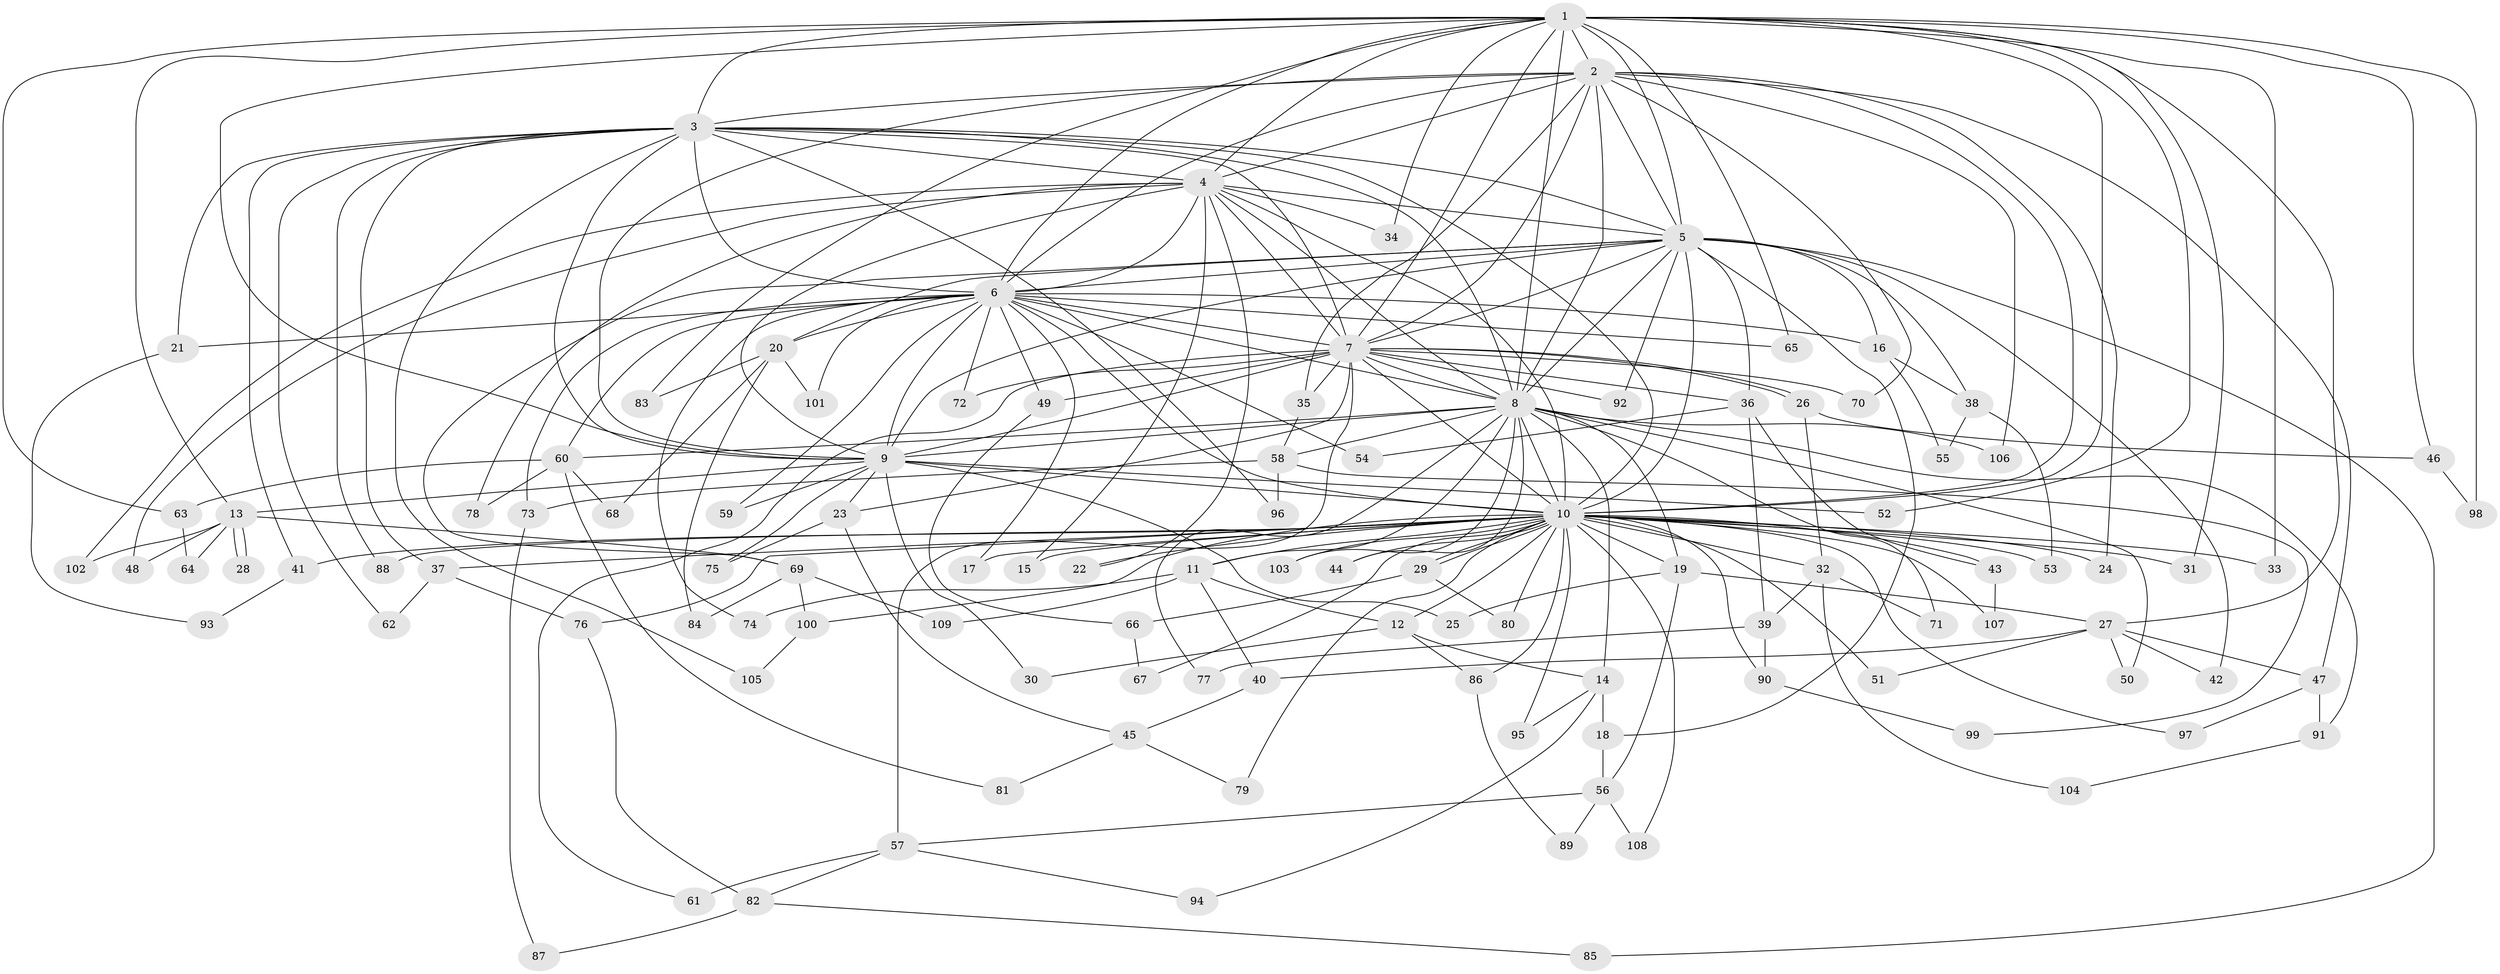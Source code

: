 // coarse degree distribution, {17: 0.012195121951219513, 18: 0.024390243902439025, 14: 0.012195121951219513, 13: 0.012195121951219513, 16: 0.012195121951219513, 30: 0.012195121951219513, 34: 0.012195121951219513, 8: 0.024390243902439025, 5: 0.08536585365853659, 2: 0.5, 4: 0.10975609756097561, 6: 0.024390243902439025, 3: 0.13414634146341464, 7: 0.012195121951219513, 1: 0.012195121951219513}
// Generated by graph-tools (version 1.1) at 2025/41/03/06/25 10:41:36]
// undirected, 109 vertices, 243 edges
graph export_dot {
graph [start="1"]
  node [color=gray90,style=filled];
  1;
  2;
  3;
  4;
  5;
  6;
  7;
  8;
  9;
  10;
  11;
  12;
  13;
  14;
  15;
  16;
  17;
  18;
  19;
  20;
  21;
  22;
  23;
  24;
  25;
  26;
  27;
  28;
  29;
  30;
  31;
  32;
  33;
  34;
  35;
  36;
  37;
  38;
  39;
  40;
  41;
  42;
  43;
  44;
  45;
  46;
  47;
  48;
  49;
  50;
  51;
  52;
  53;
  54;
  55;
  56;
  57;
  58;
  59;
  60;
  61;
  62;
  63;
  64;
  65;
  66;
  67;
  68;
  69;
  70;
  71;
  72;
  73;
  74;
  75;
  76;
  77;
  78;
  79;
  80;
  81;
  82;
  83;
  84;
  85;
  86;
  87;
  88;
  89;
  90;
  91;
  92;
  93;
  94;
  95;
  96;
  97;
  98;
  99;
  100;
  101;
  102;
  103;
  104;
  105;
  106;
  107;
  108;
  109;
  1 -- 2;
  1 -- 3;
  1 -- 4;
  1 -- 5;
  1 -- 6;
  1 -- 7;
  1 -- 8;
  1 -- 9;
  1 -- 10;
  1 -- 13;
  1 -- 27;
  1 -- 31;
  1 -- 33;
  1 -- 34;
  1 -- 46;
  1 -- 52;
  1 -- 63;
  1 -- 65;
  1 -- 83;
  1 -- 98;
  2 -- 3;
  2 -- 4;
  2 -- 5;
  2 -- 6;
  2 -- 7;
  2 -- 8;
  2 -- 9;
  2 -- 10;
  2 -- 24;
  2 -- 35;
  2 -- 47;
  2 -- 70;
  2 -- 106;
  3 -- 4;
  3 -- 5;
  3 -- 6;
  3 -- 7;
  3 -- 8;
  3 -- 9;
  3 -- 10;
  3 -- 21;
  3 -- 37;
  3 -- 41;
  3 -- 62;
  3 -- 88;
  3 -- 96;
  3 -- 105;
  4 -- 5;
  4 -- 6;
  4 -- 7;
  4 -- 8;
  4 -- 9;
  4 -- 10;
  4 -- 15;
  4 -- 22;
  4 -- 34;
  4 -- 48;
  4 -- 78;
  4 -- 102;
  5 -- 6;
  5 -- 7;
  5 -- 8;
  5 -- 9;
  5 -- 10;
  5 -- 16;
  5 -- 18;
  5 -- 20;
  5 -- 36;
  5 -- 38;
  5 -- 42;
  5 -- 69;
  5 -- 85;
  5 -- 92;
  6 -- 7;
  6 -- 8;
  6 -- 9;
  6 -- 10;
  6 -- 16;
  6 -- 17;
  6 -- 20;
  6 -- 21;
  6 -- 49;
  6 -- 54;
  6 -- 59;
  6 -- 60;
  6 -- 65;
  6 -- 72;
  6 -- 73;
  6 -- 74;
  6 -- 101;
  7 -- 8;
  7 -- 9;
  7 -- 10;
  7 -- 23;
  7 -- 26;
  7 -- 26;
  7 -- 35;
  7 -- 36;
  7 -- 49;
  7 -- 57;
  7 -- 61;
  7 -- 70;
  7 -- 72;
  7 -- 92;
  8 -- 9;
  8 -- 10;
  8 -- 11;
  8 -- 14;
  8 -- 19;
  8 -- 44;
  8 -- 50;
  8 -- 58;
  8 -- 60;
  8 -- 71;
  8 -- 77;
  8 -- 91;
  8 -- 103;
  8 -- 106;
  9 -- 10;
  9 -- 13;
  9 -- 23;
  9 -- 25;
  9 -- 30;
  9 -- 52;
  9 -- 59;
  9 -- 75;
  10 -- 11;
  10 -- 12;
  10 -- 15;
  10 -- 17;
  10 -- 19;
  10 -- 22;
  10 -- 24;
  10 -- 29;
  10 -- 29;
  10 -- 31;
  10 -- 32;
  10 -- 33;
  10 -- 37;
  10 -- 41;
  10 -- 43;
  10 -- 44;
  10 -- 51;
  10 -- 53;
  10 -- 67;
  10 -- 76;
  10 -- 79;
  10 -- 80;
  10 -- 86;
  10 -- 88;
  10 -- 90;
  10 -- 95;
  10 -- 97;
  10 -- 100;
  10 -- 103;
  10 -- 107;
  10 -- 108;
  11 -- 12;
  11 -- 40;
  11 -- 74;
  11 -- 109;
  12 -- 14;
  12 -- 30;
  12 -- 86;
  13 -- 28;
  13 -- 28;
  13 -- 48;
  13 -- 64;
  13 -- 69;
  13 -- 102;
  14 -- 18;
  14 -- 94;
  14 -- 95;
  16 -- 38;
  16 -- 55;
  18 -- 56;
  19 -- 25;
  19 -- 27;
  19 -- 56;
  20 -- 68;
  20 -- 83;
  20 -- 84;
  20 -- 101;
  21 -- 93;
  23 -- 45;
  23 -- 75;
  26 -- 32;
  26 -- 46;
  27 -- 40;
  27 -- 42;
  27 -- 47;
  27 -- 50;
  27 -- 51;
  29 -- 66;
  29 -- 80;
  32 -- 39;
  32 -- 71;
  32 -- 104;
  35 -- 58;
  36 -- 39;
  36 -- 43;
  36 -- 54;
  37 -- 62;
  37 -- 76;
  38 -- 53;
  38 -- 55;
  39 -- 77;
  39 -- 90;
  40 -- 45;
  41 -- 93;
  43 -- 107;
  45 -- 79;
  45 -- 81;
  46 -- 98;
  47 -- 91;
  47 -- 97;
  49 -- 66;
  56 -- 57;
  56 -- 89;
  56 -- 108;
  57 -- 61;
  57 -- 82;
  57 -- 94;
  58 -- 73;
  58 -- 96;
  58 -- 99;
  60 -- 63;
  60 -- 68;
  60 -- 78;
  60 -- 81;
  63 -- 64;
  66 -- 67;
  69 -- 84;
  69 -- 100;
  69 -- 109;
  73 -- 87;
  76 -- 82;
  82 -- 85;
  82 -- 87;
  86 -- 89;
  90 -- 99;
  91 -- 104;
  100 -- 105;
}
